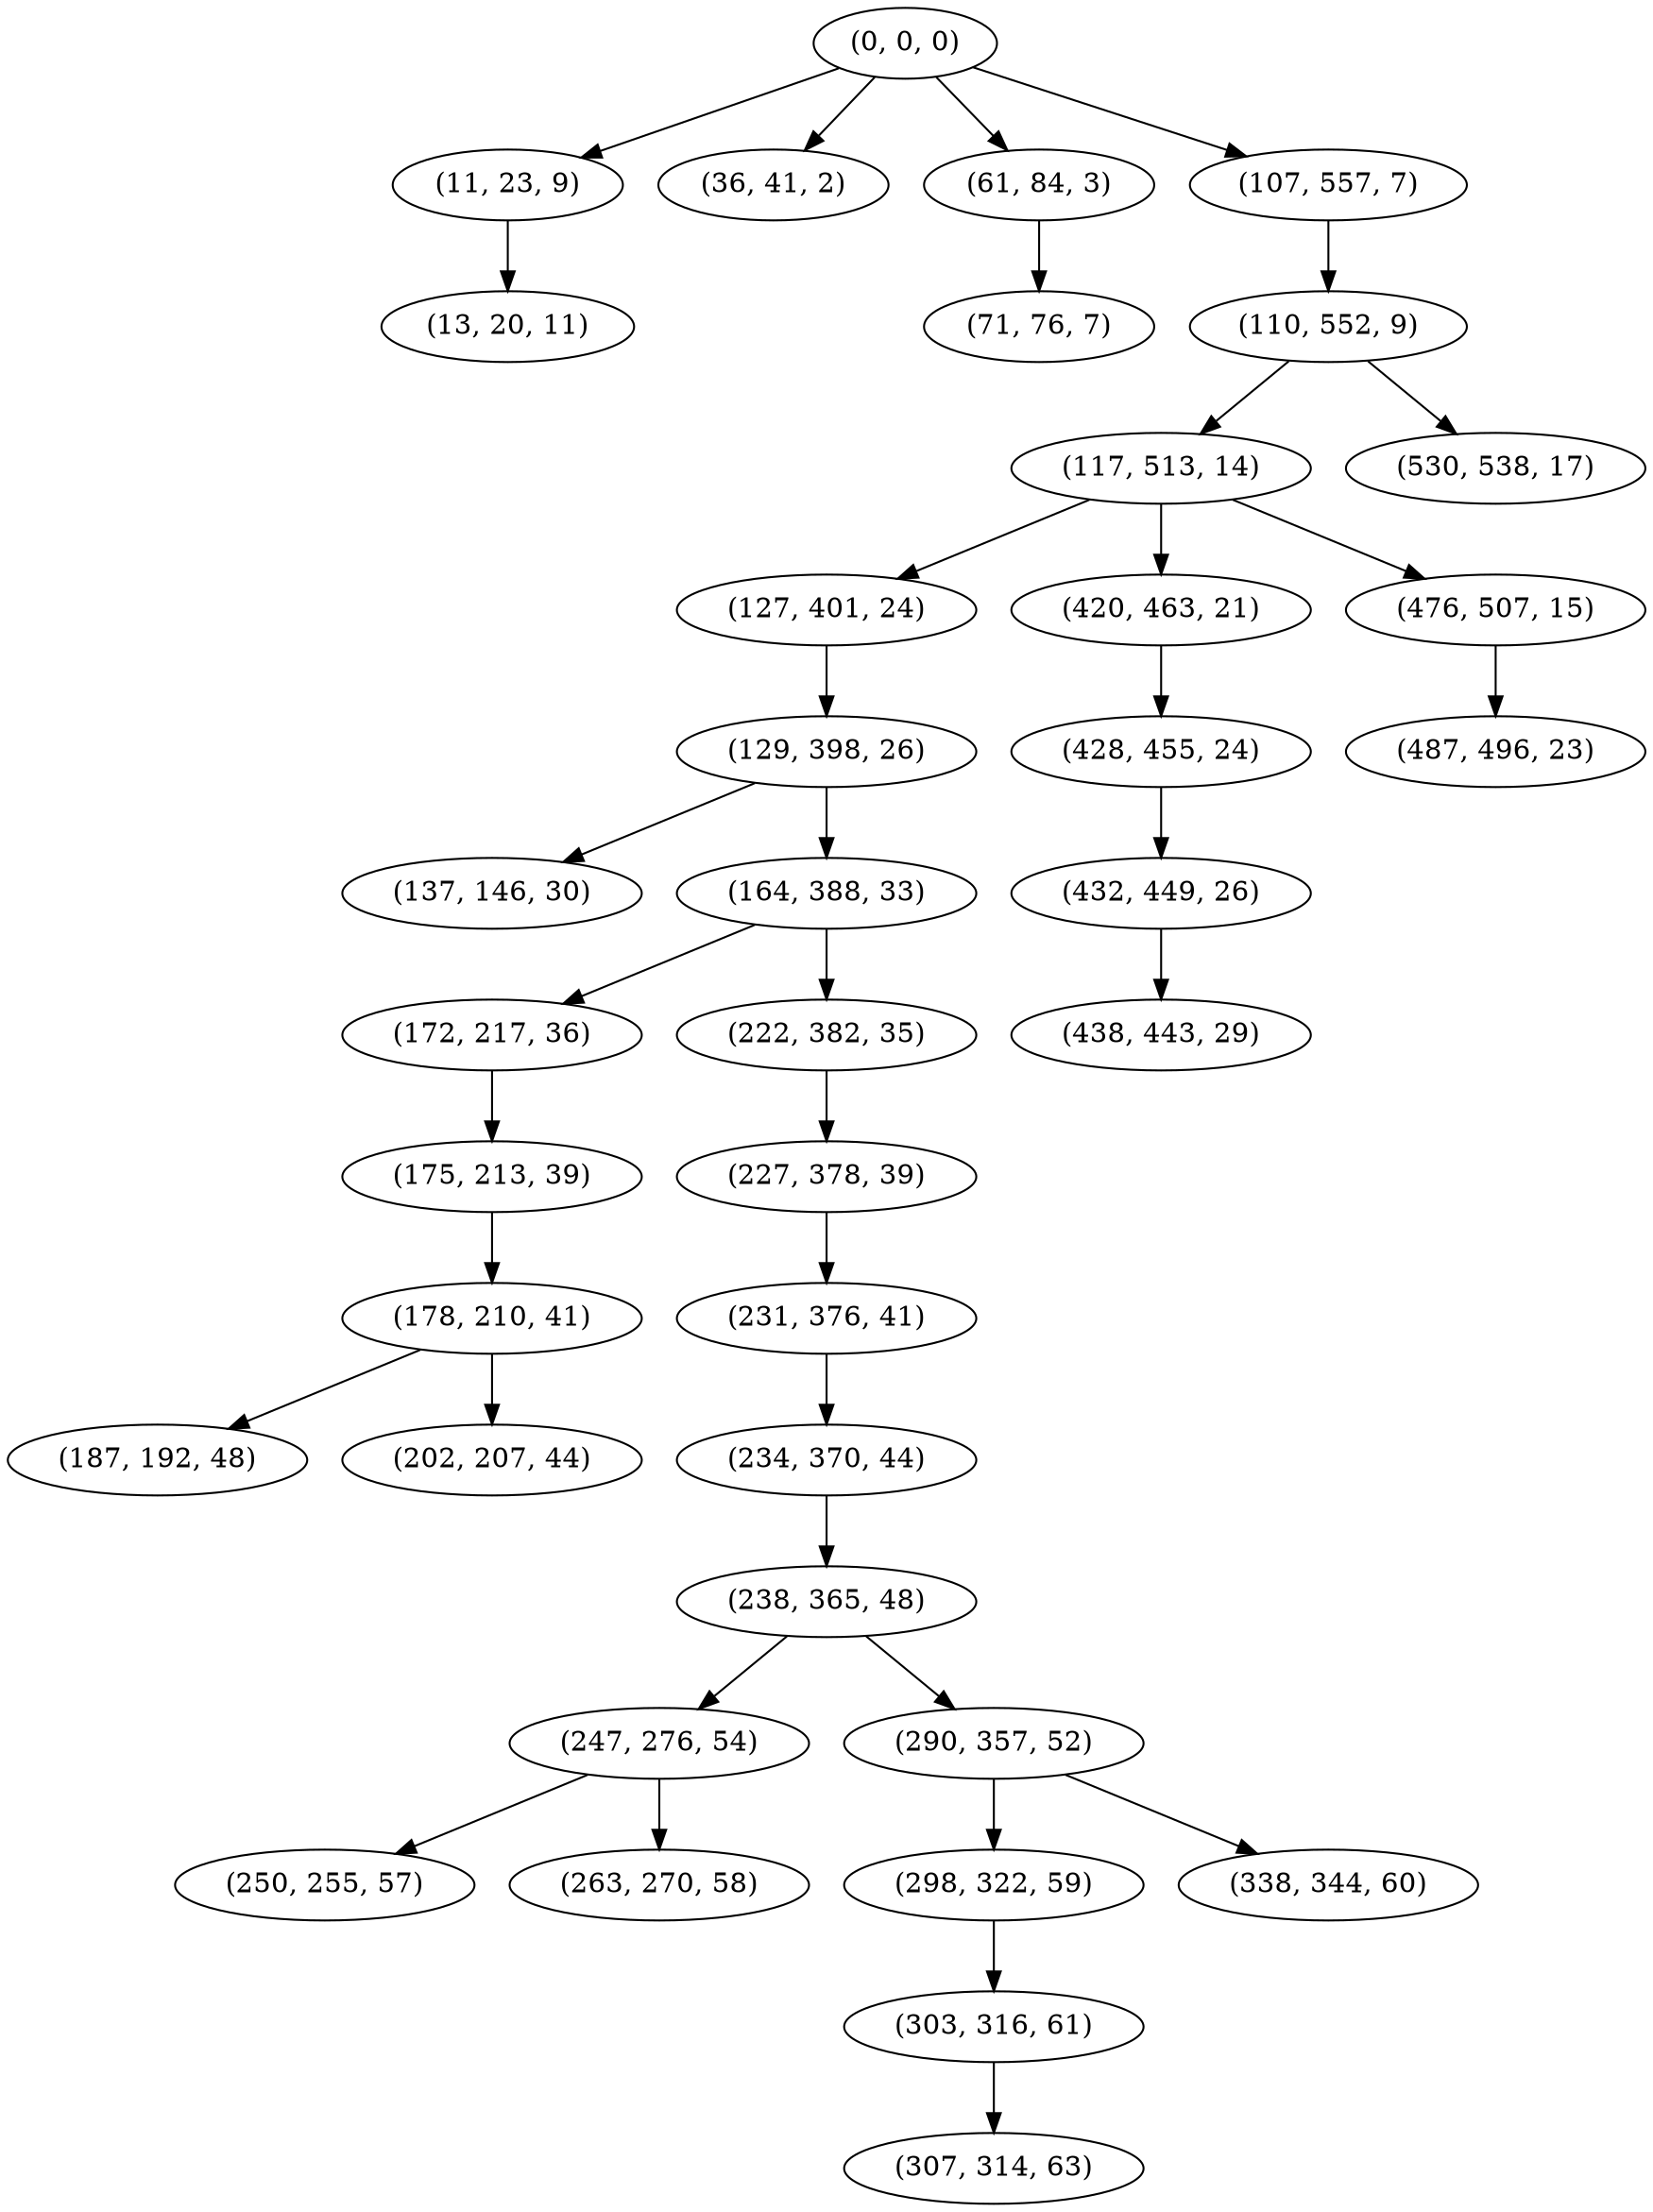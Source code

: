 digraph tree {
    "(0, 0, 0)";
    "(11, 23, 9)";
    "(13, 20, 11)";
    "(36, 41, 2)";
    "(61, 84, 3)";
    "(71, 76, 7)";
    "(107, 557, 7)";
    "(110, 552, 9)";
    "(117, 513, 14)";
    "(127, 401, 24)";
    "(129, 398, 26)";
    "(137, 146, 30)";
    "(164, 388, 33)";
    "(172, 217, 36)";
    "(175, 213, 39)";
    "(178, 210, 41)";
    "(187, 192, 48)";
    "(202, 207, 44)";
    "(222, 382, 35)";
    "(227, 378, 39)";
    "(231, 376, 41)";
    "(234, 370, 44)";
    "(238, 365, 48)";
    "(247, 276, 54)";
    "(250, 255, 57)";
    "(263, 270, 58)";
    "(290, 357, 52)";
    "(298, 322, 59)";
    "(303, 316, 61)";
    "(307, 314, 63)";
    "(338, 344, 60)";
    "(420, 463, 21)";
    "(428, 455, 24)";
    "(432, 449, 26)";
    "(438, 443, 29)";
    "(476, 507, 15)";
    "(487, 496, 23)";
    "(530, 538, 17)";
    "(0, 0, 0)" -> "(11, 23, 9)";
    "(0, 0, 0)" -> "(36, 41, 2)";
    "(0, 0, 0)" -> "(61, 84, 3)";
    "(0, 0, 0)" -> "(107, 557, 7)";
    "(11, 23, 9)" -> "(13, 20, 11)";
    "(61, 84, 3)" -> "(71, 76, 7)";
    "(107, 557, 7)" -> "(110, 552, 9)";
    "(110, 552, 9)" -> "(117, 513, 14)";
    "(110, 552, 9)" -> "(530, 538, 17)";
    "(117, 513, 14)" -> "(127, 401, 24)";
    "(117, 513, 14)" -> "(420, 463, 21)";
    "(117, 513, 14)" -> "(476, 507, 15)";
    "(127, 401, 24)" -> "(129, 398, 26)";
    "(129, 398, 26)" -> "(137, 146, 30)";
    "(129, 398, 26)" -> "(164, 388, 33)";
    "(164, 388, 33)" -> "(172, 217, 36)";
    "(164, 388, 33)" -> "(222, 382, 35)";
    "(172, 217, 36)" -> "(175, 213, 39)";
    "(175, 213, 39)" -> "(178, 210, 41)";
    "(178, 210, 41)" -> "(187, 192, 48)";
    "(178, 210, 41)" -> "(202, 207, 44)";
    "(222, 382, 35)" -> "(227, 378, 39)";
    "(227, 378, 39)" -> "(231, 376, 41)";
    "(231, 376, 41)" -> "(234, 370, 44)";
    "(234, 370, 44)" -> "(238, 365, 48)";
    "(238, 365, 48)" -> "(247, 276, 54)";
    "(238, 365, 48)" -> "(290, 357, 52)";
    "(247, 276, 54)" -> "(250, 255, 57)";
    "(247, 276, 54)" -> "(263, 270, 58)";
    "(290, 357, 52)" -> "(298, 322, 59)";
    "(290, 357, 52)" -> "(338, 344, 60)";
    "(298, 322, 59)" -> "(303, 316, 61)";
    "(303, 316, 61)" -> "(307, 314, 63)";
    "(420, 463, 21)" -> "(428, 455, 24)";
    "(428, 455, 24)" -> "(432, 449, 26)";
    "(432, 449, 26)" -> "(438, 443, 29)";
    "(476, 507, 15)" -> "(487, 496, 23)";
}
